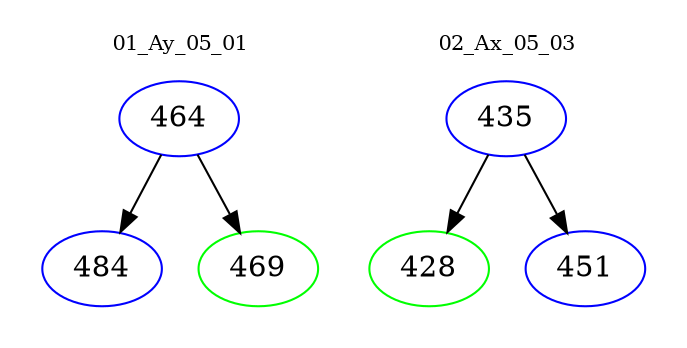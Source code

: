 digraph{
subgraph cluster_0 {
color = white
label = "01_Ay_05_01";
fontsize=10;
T0_464 [label="464", color="blue"]
T0_464 -> T0_484 [color="black"]
T0_484 [label="484", color="blue"]
T0_464 -> T0_469 [color="black"]
T0_469 [label="469", color="green"]
}
subgraph cluster_1 {
color = white
label = "02_Ax_05_03";
fontsize=10;
T1_435 [label="435", color="blue"]
T1_435 -> T1_428 [color="black"]
T1_428 [label="428", color="green"]
T1_435 -> T1_451 [color="black"]
T1_451 [label="451", color="blue"]
}
}
